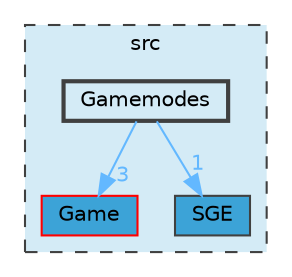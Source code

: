 digraph "src/Gamemodes"
{
 // LATEX_PDF_SIZE
  bgcolor="transparent";
  edge [fontname=Helvetica,fontsize=10,labelfontname=Helvetica,labelfontsize=10];
  node [fontname=Helvetica,fontsize=10,shape=box,height=0.2,width=0.4];
  compound=true
  subgraph clusterdir_68267d1309a1af8e8297ef4c3efbcdba {
    graph [ bgcolor="#d4ebf6", pencolor="grey25", label="src", fontname=Helvetica,fontsize=10 style="filled,dashed", URL="dir_68267d1309a1af8e8297ef4c3efbcdba.html",tooltip=""]
  dir_b43036362fece0f978c3c8156df55d19 [label="Game", fillcolor="#3ca3d7", color="red", style="filled", URL="dir_b43036362fece0f978c3c8156df55d19.html",tooltip=""];
  dir_dafca7420d63a6464529a0509014eb92 [label="SGE", fillcolor="#3ca3d7", color="grey25", style="filled", URL="dir_dafca7420d63a6464529a0509014eb92.html",tooltip=""];
  dir_09d3de0cdb6c3faf35bcc2927f80f957 [label="Gamemodes", fillcolor="#d4ebf6", color="grey25", style="filled,bold", URL="dir_09d3de0cdb6c3faf35bcc2927f80f957.html",tooltip=""];
  }
  dir_09d3de0cdb6c3faf35bcc2927f80f957->dir_b43036362fece0f978c3c8156df55d19 [headlabel="3", labeldistance=1.5 headhref="dir_000004_000003.html" href="dir_000004_000003.html" color="steelblue1" fontcolor="steelblue1"];
  dir_09d3de0cdb6c3faf35bcc2927f80f957->dir_dafca7420d63a6464529a0509014eb92 [headlabel="1", labeldistance=1.5 headhref="dir_000004_000010.html" href="dir_000004_000010.html" color="steelblue1" fontcolor="steelblue1"];
}
